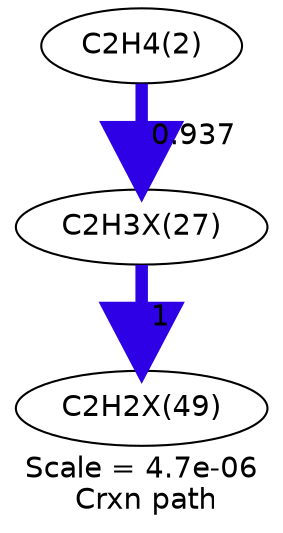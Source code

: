 digraph reaction_paths {
center=1;
s5 -> s13[fontname="Helvetica", style="setlinewidth(5.95)", arrowsize=2.98, color="0.7, 1.44, 0.9"
, label=" 0.937"];
s13 -> s17[fontname="Helvetica", style="setlinewidth(6)", arrowsize=3, color="0.7, 1.5, 0.9"
, label=" 1"];
s5 [ fontname="Helvetica", label="C2H4(2)"];
s13 [ fontname="Helvetica", label="C2H3X(27)"];
s17 [ fontname="Helvetica", label="C2H2X(49)"];
 label = "Scale = 4.7e-06\l Crxn path";
 fontname = "Helvetica";
}
